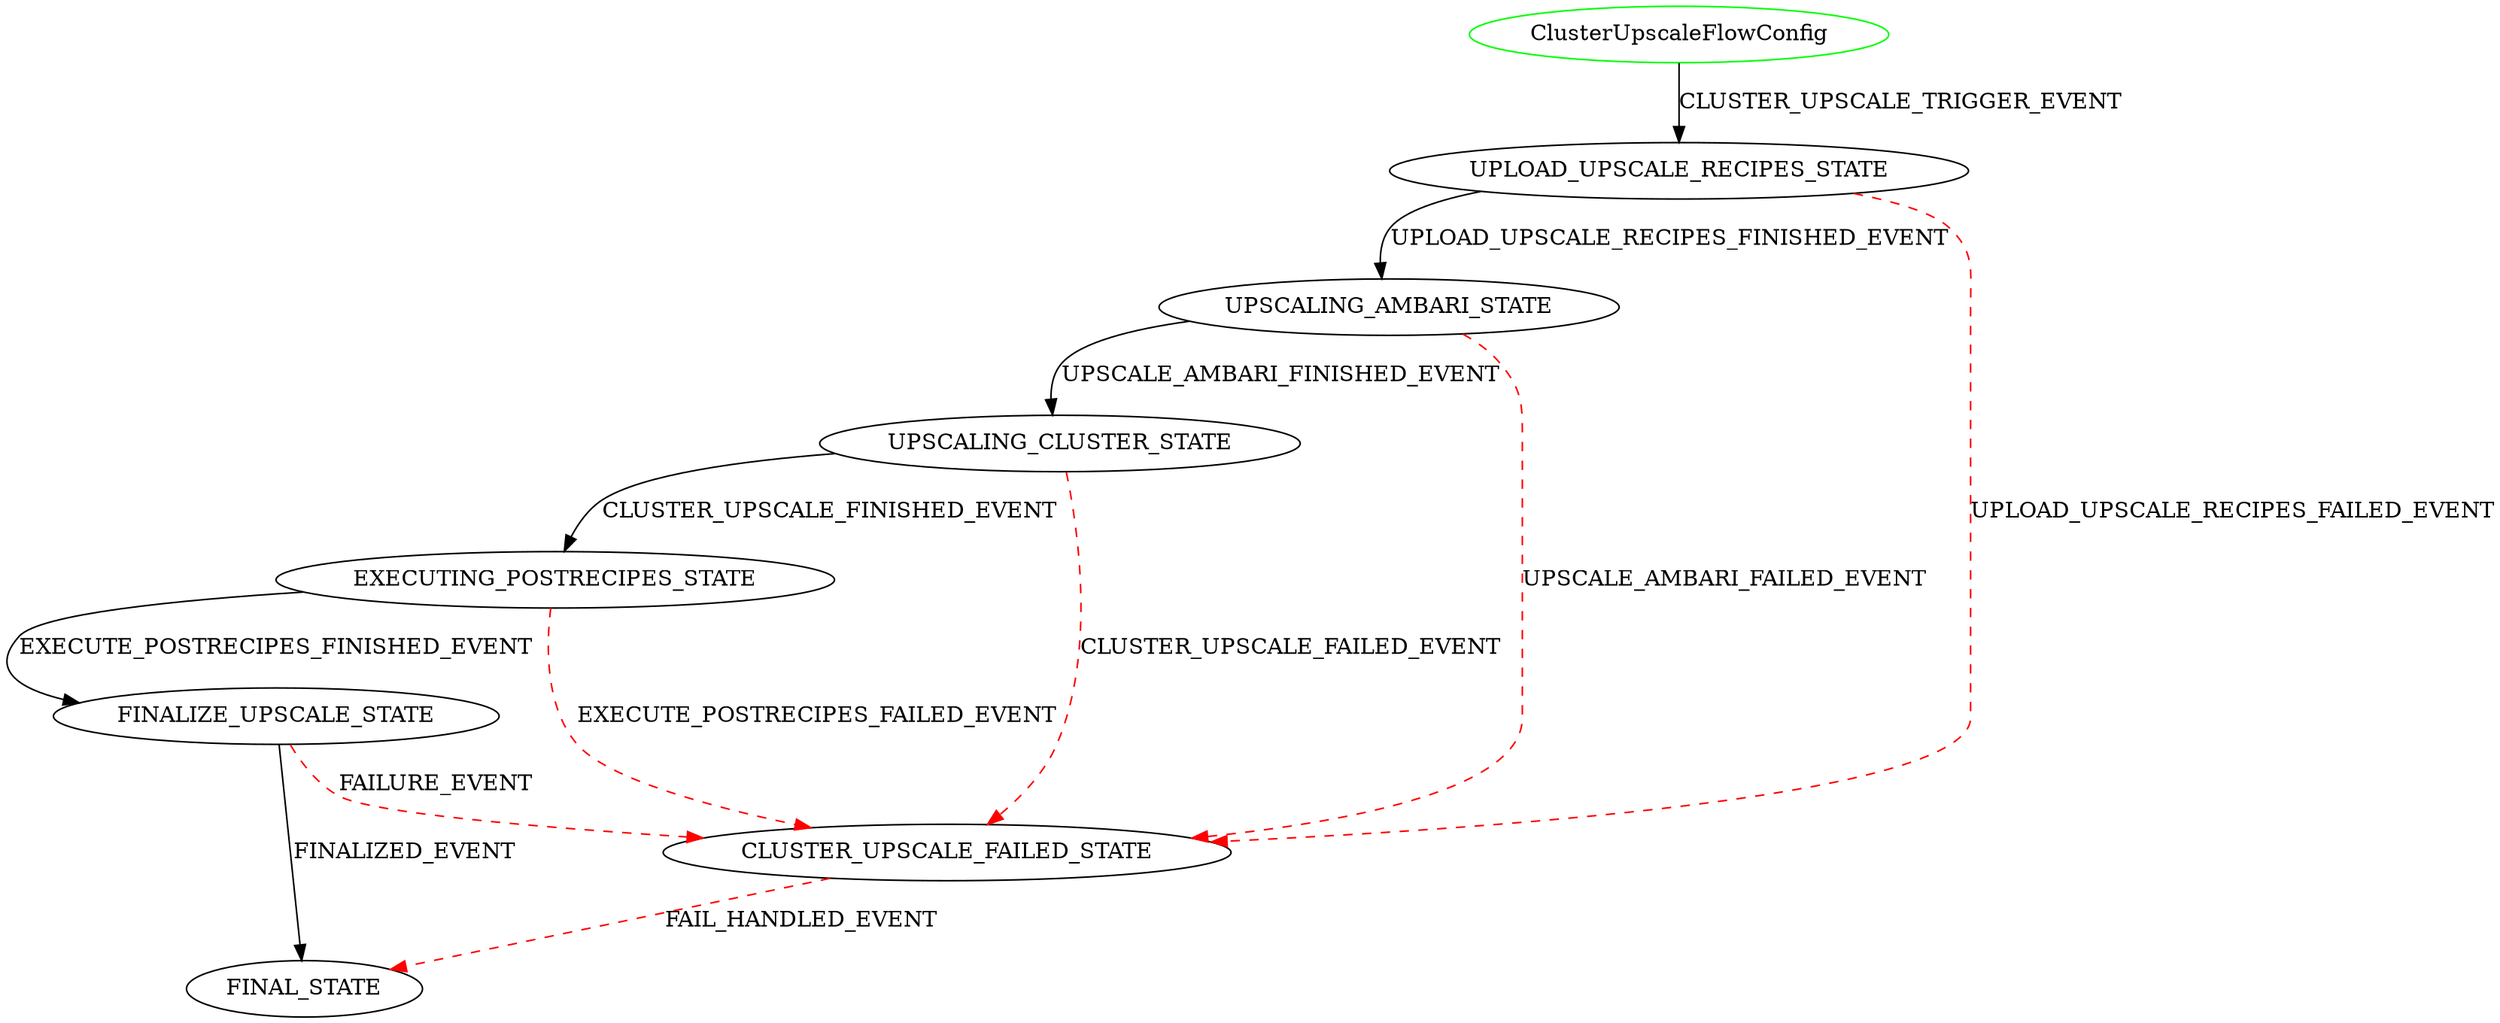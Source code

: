 digraph {
INIT_STATE [label="ClusterUpscaleFlowConfig" shape=ellipse color=green];
INIT_STATE -> UPLOAD_UPSCALE_RECIPES_STATE [label="CLUSTER_UPSCALE_TRIGGER_EVENT" color=black style=solid];
UPLOAD_UPSCALE_RECIPES_STATE -> UPSCALING_AMBARI_STATE [label="UPLOAD_UPSCALE_RECIPES_FINISHED_EVENT" color=black style=solid];
UPLOAD_UPSCALE_RECIPES_STATE -> CLUSTER_UPSCALE_FAILED_STATE [label="UPLOAD_UPSCALE_RECIPES_FAILED_EVENT" color=red style=dashed];
CLUSTER_UPSCALE_FAILED_STATE -> FINAL_STATE [label="FAIL_HANDLED_EVENT" color=red style=dashed];
UPSCALING_AMBARI_STATE -> UPSCALING_CLUSTER_STATE [label="UPSCALE_AMBARI_FINISHED_EVENT" color=black style=solid];
UPSCALING_AMBARI_STATE -> CLUSTER_UPSCALE_FAILED_STATE [label="UPSCALE_AMBARI_FAILED_EVENT" color=red style=dashed];
UPSCALING_CLUSTER_STATE -> EXECUTING_POSTRECIPES_STATE [label="CLUSTER_UPSCALE_FINISHED_EVENT" color=black style=solid];
UPSCALING_CLUSTER_STATE -> CLUSTER_UPSCALE_FAILED_STATE [label="CLUSTER_UPSCALE_FAILED_EVENT" color=red style=dashed];
EXECUTING_POSTRECIPES_STATE -> FINALIZE_UPSCALE_STATE [label="EXECUTE_POSTRECIPES_FINISHED_EVENT" color=black style=solid];
EXECUTING_POSTRECIPES_STATE -> CLUSTER_UPSCALE_FAILED_STATE [label="EXECUTE_POSTRECIPES_FAILED_EVENT" color=red style=dashed];
FINALIZE_UPSCALE_STATE -> FINAL_STATE [label="FINALIZED_EVENT" color=black style=solid];
FINALIZE_UPSCALE_STATE -> CLUSTER_UPSCALE_FAILED_STATE [label="FAILURE_EVENT" color=red style=dashed];
}